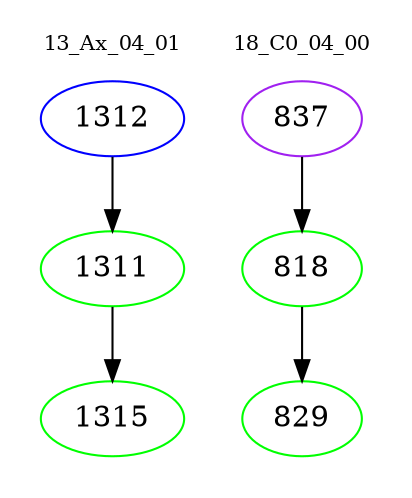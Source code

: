 digraph{
subgraph cluster_0 {
color = white
label = "13_Ax_04_01";
fontsize=10;
T0_1312 [label="1312", color="blue"]
T0_1312 -> T0_1311 [color="black"]
T0_1311 [label="1311", color="green"]
T0_1311 -> T0_1315 [color="black"]
T0_1315 [label="1315", color="green"]
}
subgraph cluster_1 {
color = white
label = "18_C0_04_00";
fontsize=10;
T1_837 [label="837", color="purple"]
T1_837 -> T1_818 [color="black"]
T1_818 [label="818", color="green"]
T1_818 -> T1_829 [color="black"]
T1_829 [label="829", color="green"]
}
}
